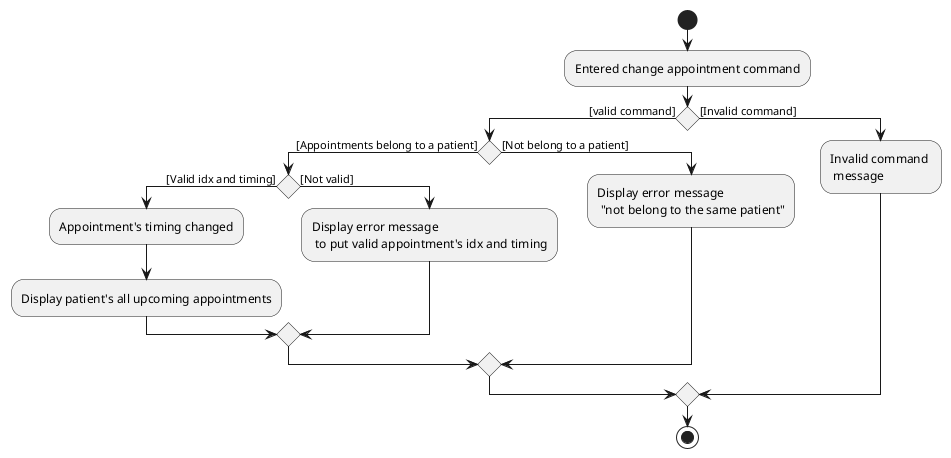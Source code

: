 @startuml

start
-Entered change appointment command
if () then ([valid command])

    if () then ([Appointments belong to a patient])
        if() then ([Valid idx and timing])
        -Appointment's timing changed
        -Display patient's all upcoming appointments

        else ([Not valid])
        -Display error message\n to put valid appointment's idx and timing
        endif

    else ([Not belong to a patient])
    -Display error message\n "not belong to the same patient"
    endif

else ([Invalid command])
-Invalid command \n message
endif

stop
@enduml